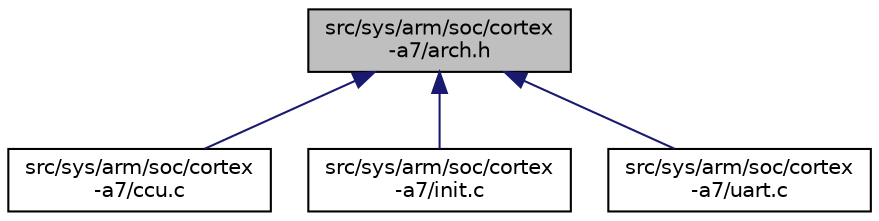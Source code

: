 digraph "src/sys/arm/soc/cortex-a7/arch.h"
{
 // LATEX_PDF_SIZE
  edge [fontname="Helvetica",fontsize="10",labelfontname="Helvetica",labelfontsize="10"];
  node [fontname="Helvetica",fontsize="10",shape=record];
  Node1 [label="src/sys/arm/soc/cortex\l-a7/arch.h",height=0.2,width=0.4,color="black", fillcolor="grey75", style="filled", fontcolor="black",tooltip=" "];
  Node1 -> Node2 [dir="back",color="midnightblue",fontsize="10",style="solid",fontname="Helvetica"];
  Node2 [label="src/sys/arm/soc/cortex\l-a7/ccu.c",height=0.2,width=0.4,color="black", fillcolor="white", style="filled",URL="$ccu_8c.html",tooltip=" "];
  Node1 -> Node3 [dir="back",color="midnightblue",fontsize="10",style="solid",fontname="Helvetica"];
  Node3 [label="src/sys/arm/soc/cortex\l-a7/init.c",height=0.2,width=0.4,color="black", fillcolor="white", style="filled",URL="$arm_2soc_2cortex-a7_2init_8c.html",tooltip=" "];
  Node1 -> Node4 [dir="back",color="midnightblue",fontsize="10",style="solid",fontname="Helvetica"];
  Node4 [label="src/sys/arm/soc/cortex\l-a7/uart.c",height=0.2,width=0.4,color="black", fillcolor="white", style="filled",URL="$arm_2soc_2cortex-a7_2uart_8c.html",tooltip=" "];
}
